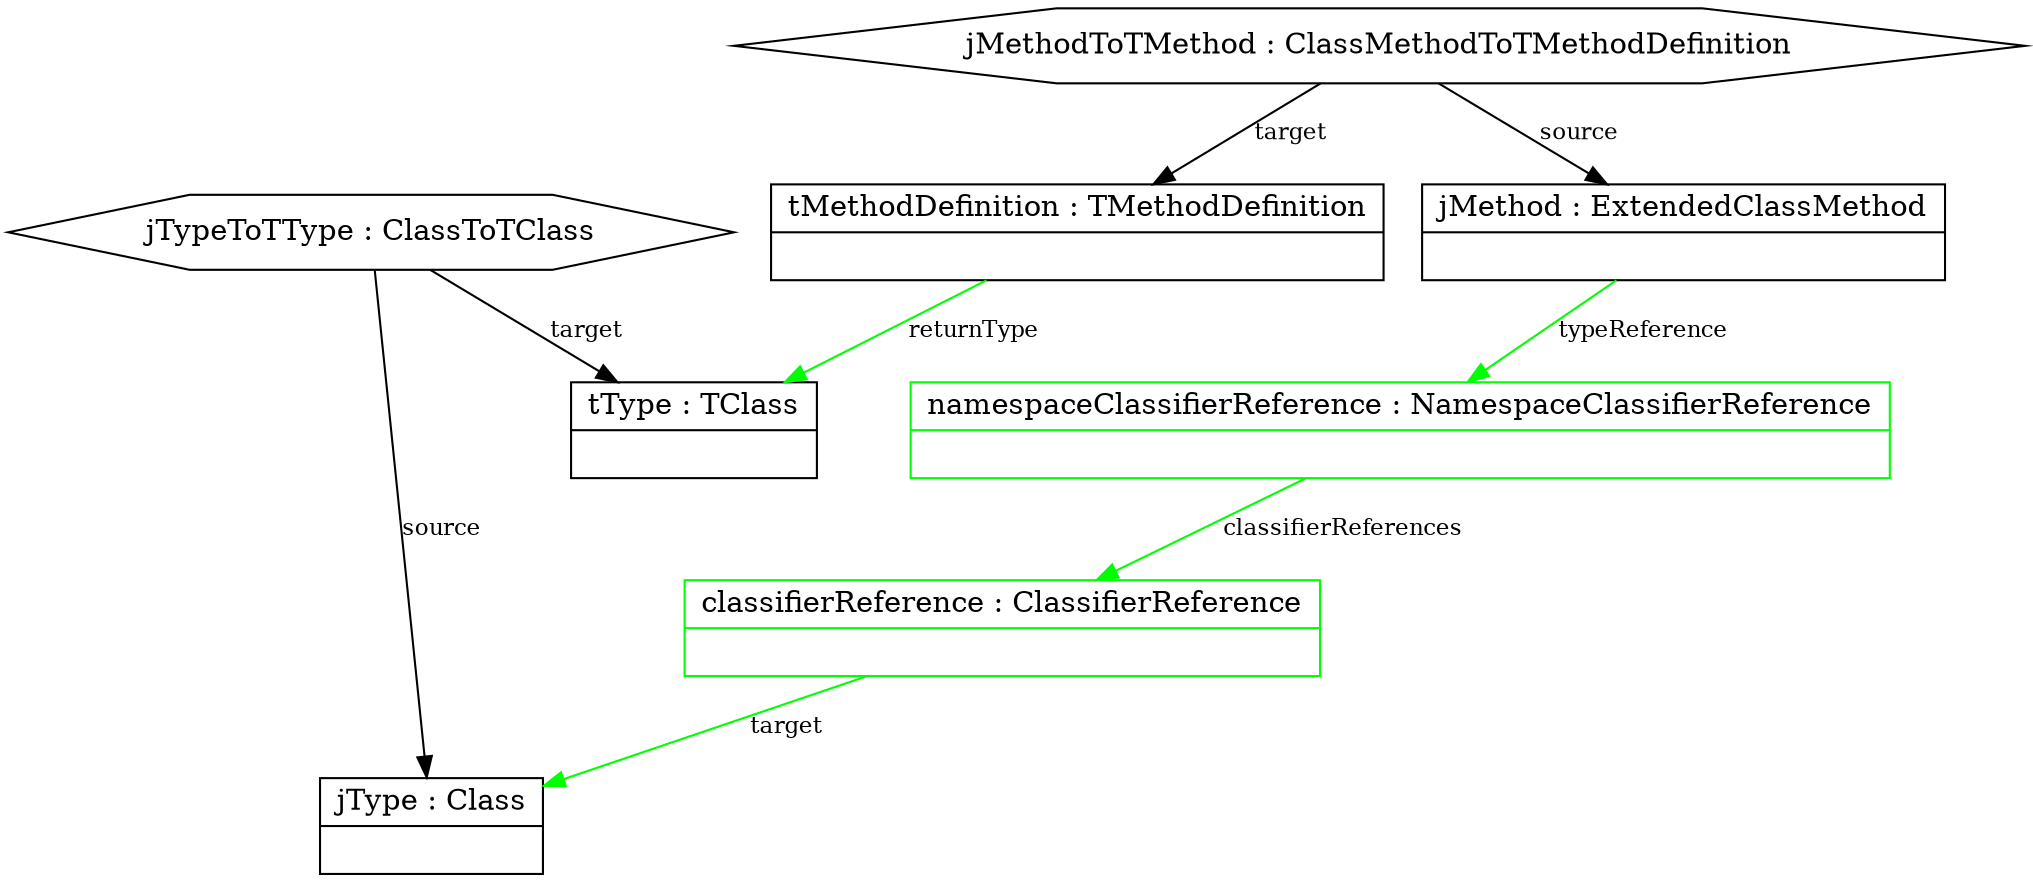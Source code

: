 digraph "ReturnTypeExistingRule" {
	label="";

	subgraph "Correspondence Domain" {
	          "jTypeToTType : ClassToTClass" [shape=hexagon, color=black];
	          "jMethodToTMethod : ClassMethodToTMethodDefinition" [shape=hexagon, color=black];

	          "jTypeToTType : ClassToTClass" -> "tType : TClass" [color=black, label="target", fontsize=11];
	          "jTypeToTType : ClassToTClass" -> "jType : Class" [color=black, label="source", fontsize=11];
	          "jMethodToTMethod : ClassMethodToTMethodDefinition" -> "jMethod : ExtendedClassMethod" [color=black, label="source", fontsize=11];
	          "jMethodToTMethod : ClassMethodToTMethodDefinition" -> "tMethodDefinition : TMethodDefinition" [color=black, label="target", fontsize=11];
	}
	subgraph "Source Domain" {
	          "classifierReference : ClassifierReference" [shape=record, color=green, label="{classifierReference : ClassifierReference | }"];
	          "namespaceClassifierReference : NamespaceClassifierReference" [shape=record, color=green, label="{namespaceClassifierReference : NamespaceClassifierReference | }"];
	          "jType : Class" [shape=record, color=black, label="{jType : Class | }"];
	          "jMethod : ExtendedClassMethod" [shape=record, color=black, label="{jMethod : ExtendedClassMethod | }"];

	          "classifierReference : ClassifierReference" -> "jType : Class" [color=green, label="target", fontsize=11];
	          "jMethod : ExtendedClassMethod" -> "namespaceClassifierReference : NamespaceClassifierReference" [color=green, label="typeReference", fontsize=11];
	          "namespaceClassifierReference : NamespaceClassifierReference" -> "classifierReference : ClassifierReference" [color=green, label="classifierReferences", fontsize=11];
	}
	subgraph "Target Domain" {
	          "tType : TClass" [shape=record, color=black, label="{tType : TClass | }"];
	          "tMethodDefinition : TMethodDefinition" [shape=record, color=black, label="{tMethodDefinition : TMethodDefinition | }"];

	          "tMethodDefinition : TMethodDefinition" -> "tType : TClass" [color=green, label="returnType", fontsize=11];
	}
}